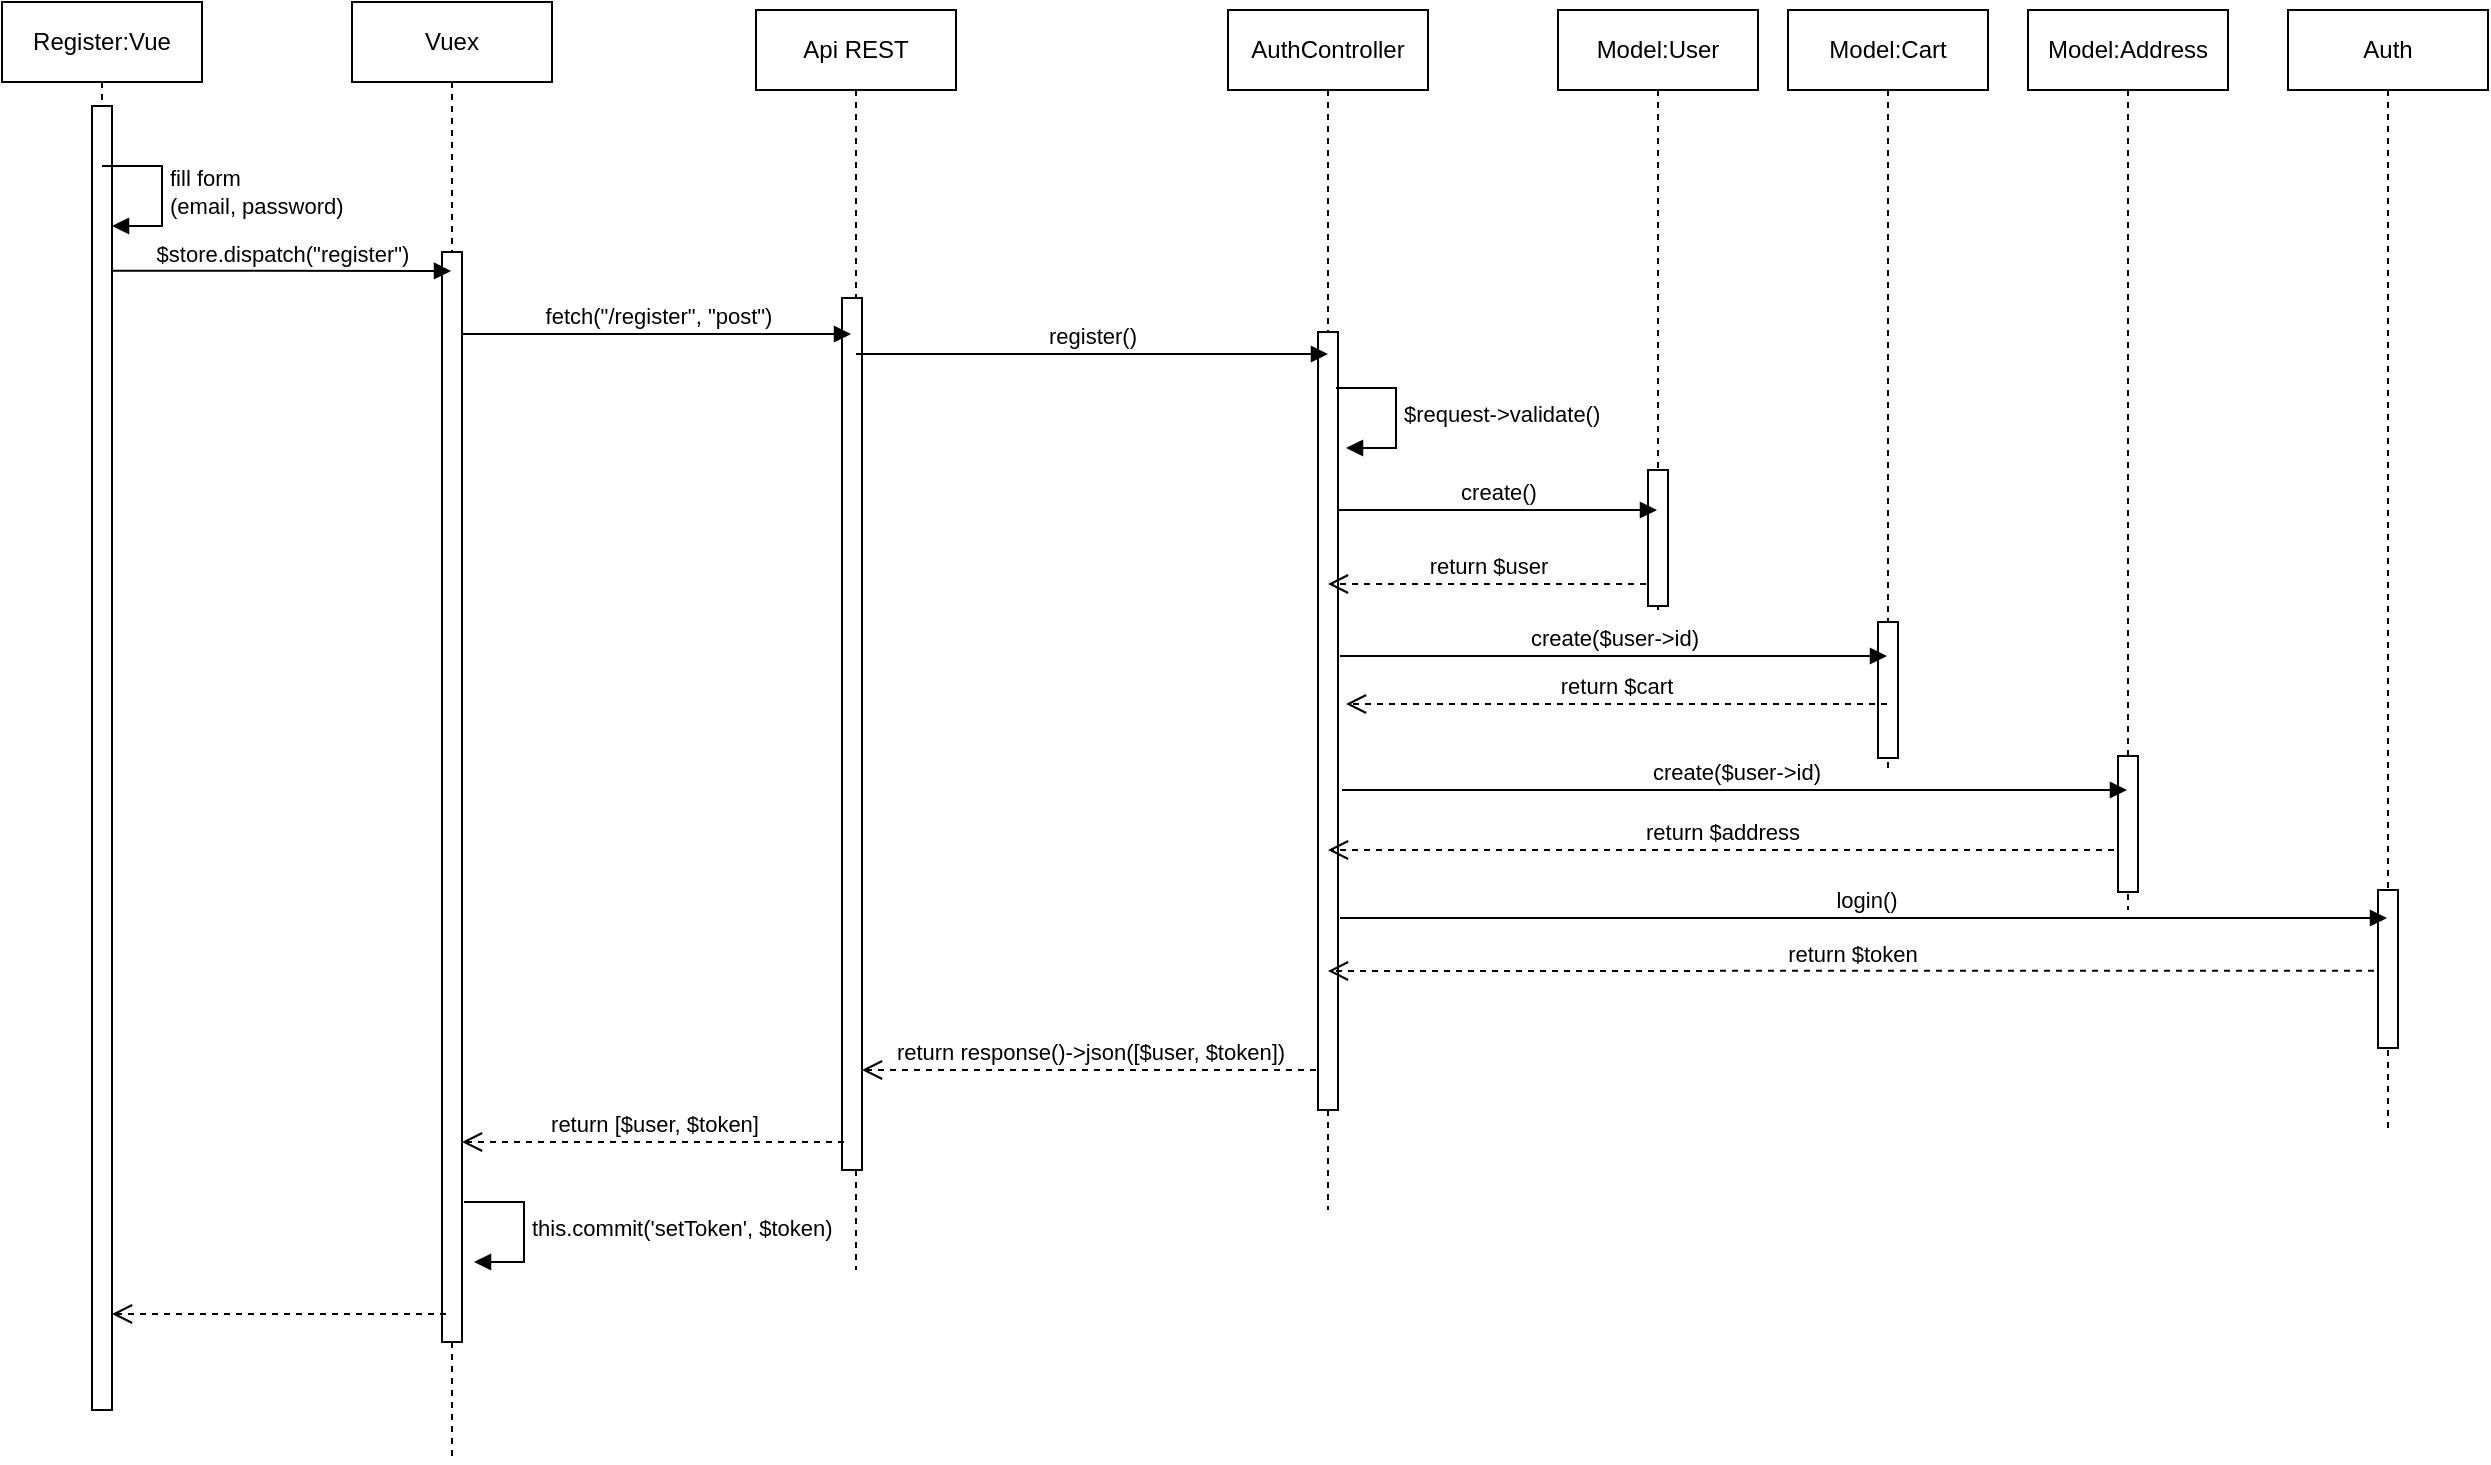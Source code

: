 <mxfile version="20.8.20" type="github">
  <diagram name="Page-1" id="2YBvvXClWsGukQMizWep">
    <mxGraphModel dx="1526" dy="871" grid="1" gridSize="10" guides="1" tooltips="1" connect="1" arrows="1" fold="1" page="1" pageScale="1" pageWidth="850" pageHeight="1100" math="0" shadow="0">
      <root>
        <mxCell id="0" />
        <mxCell id="1" parent="0" />
        <mxCell id="aM9ryv3xv72pqoxQDRHE-1" value="Register:Vue" style="shape=umlLifeline;perimeter=lifelinePerimeter;whiteSpace=wrap;html=1;container=0;dropTarget=0;collapsible=0;recursiveResize=0;outlineConnect=0;portConstraint=eastwest;newEdgeStyle={&quot;edgeStyle&quot;:&quot;elbowEdgeStyle&quot;,&quot;elbow&quot;:&quot;vertical&quot;,&quot;curved&quot;:0,&quot;rounded&quot;:0};" parent="1" vertex="1">
          <mxGeometry x="47" y="146" width="100" height="674" as="geometry" />
        </mxCell>
        <mxCell id="aM9ryv3xv72pqoxQDRHE-5" value="Vuex" style="shape=umlLifeline;perimeter=lifelinePerimeter;whiteSpace=wrap;html=1;container=0;dropTarget=0;collapsible=0;recursiveResize=0;outlineConnect=0;portConstraint=eastwest;newEdgeStyle={&quot;edgeStyle&quot;:&quot;elbowEdgeStyle&quot;,&quot;elbow&quot;:&quot;vertical&quot;,&quot;curved&quot;:0,&quot;rounded&quot;:0};" parent="1" vertex="1">
          <mxGeometry x="222" y="146" width="100" height="730" as="geometry" />
        </mxCell>
        <mxCell id="LDycZf8e1BkoxPAIRzwF-12" value="" style="html=1;points=[];perimeter=orthogonalPerimeter;outlineConnect=0;targetShapes=umlLifeline;portConstraint=eastwest;newEdgeStyle={&quot;edgeStyle&quot;:&quot;elbowEdgeStyle&quot;,&quot;elbow&quot;:&quot;vertical&quot;,&quot;curved&quot;:0,&quot;rounded&quot;:0};" vertex="1" parent="aM9ryv3xv72pqoxQDRHE-5">
          <mxGeometry x="45" y="125" width="10" height="545" as="geometry" />
        </mxCell>
        <mxCell id="LDycZf8e1BkoxPAIRzwF-4" value="" style="html=1;points=[];perimeter=orthogonalPerimeter;outlineConnect=0;targetShapes=umlLifeline;portConstraint=eastwest;newEdgeStyle={&quot;edgeStyle&quot;:&quot;elbowEdgeStyle&quot;,&quot;elbow&quot;:&quot;vertical&quot;,&quot;curved&quot;:0,&quot;rounded&quot;:0};" vertex="1" parent="1">
          <mxGeometry x="92" y="198" width="10" height="652" as="geometry" />
        </mxCell>
        <mxCell id="LDycZf8e1BkoxPAIRzwF-5" value="&lt;div&gt;fill form &lt;br&gt;&lt;/div&gt;&lt;div&gt;(email, password)&lt;/div&gt;" style="html=1;align=left;spacingLeft=2;endArrow=block;rounded=0;edgeStyle=orthogonalEdgeStyle;curved=0;rounded=0;" edge="1" target="LDycZf8e1BkoxPAIRzwF-4" parent="1">
          <mxGeometry relative="1" as="geometry">
            <mxPoint x="97" y="228" as="sourcePoint" />
            <Array as="points">
              <mxPoint x="127" y="258" />
            </Array>
          </mxGeometry>
        </mxCell>
        <mxCell id="LDycZf8e1BkoxPAIRzwF-11" value="$store.dispatch(&quot;register&quot;)" style="html=1;verticalAlign=bottom;endArrow=block;edgeStyle=elbowEdgeStyle;elbow=vertical;curved=0;rounded=0;" edge="1" parent="1" target="aM9ryv3xv72pqoxQDRHE-5">
          <mxGeometry width="80" relative="1" as="geometry">
            <mxPoint x="102" y="280.33" as="sourcePoint" />
            <mxPoint x="182" y="280.33" as="targetPoint" />
          </mxGeometry>
        </mxCell>
        <mxCell id="LDycZf8e1BkoxPAIRzwF-13" value="Api REST" style="shape=umlLifeline;perimeter=lifelinePerimeter;whiteSpace=wrap;html=1;container=0;dropTarget=0;collapsible=0;recursiveResize=0;outlineConnect=0;portConstraint=eastwest;newEdgeStyle={&quot;edgeStyle&quot;:&quot;elbowEdgeStyle&quot;,&quot;elbow&quot;:&quot;vertical&quot;,&quot;curved&quot;:0,&quot;rounded&quot;:0};" vertex="1" parent="1">
          <mxGeometry x="424" y="150" width="100" height="630" as="geometry" />
        </mxCell>
        <mxCell id="LDycZf8e1BkoxPAIRzwF-14" value="" style="html=1;points=[];perimeter=orthogonalPerimeter;outlineConnect=0;targetShapes=umlLifeline;portConstraint=eastwest;newEdgeStyle={&quot;edgeStyle&quot;:&quot;elbowEdgeStyle&quot;,&quot;elbow&quot;:&quot;vertical&quot;,&quot;curved&quot;:0,&quot;rounded&quot;:0};" vertex="1" parent="LDycZf8e1BkoxPAIRzwF-13">
          <mxGeometry x="43" y="144" width="10" height="436" as="geometry" />
        </mxCell>
        <mxCell id="LDycZf8e1BkoxPAIRzwF-15" value="fetch(&quot;/register&quot;, &quot;post&quot;)" style="html=1;verticalAlign=bottom;endArrow=block;edgeStyle=elbowEdgeStyle;elbow=vertical;curved=0;rounded=0;" edge="1" parent="1" source="LDycZf8e1BkoxPAIRzwF-12">
          <mxGeometry x="0.002" width="80" relative="1" as="geometry">
            <mxPoint x="322" y="312" as="sourcePoint" />
            <mxPoint x="471.5" y="312.069" as="targetPoint" />
            <mxPoint as="offset" />
          </mxGeometry>
        </mxCell>
        <mxCell id="LDycZf8e1BkoxPAIRzwF-16" value="AuthController" style="shape=umlLifeline;perimeter=lifelinePerimeter;whiteSpace=wrap;html=1;container=0;dropTarget=0;collapsible=0;recursiveResize=0;outlineConnect=0;portConstraint=eastwest;newEdgeStyle={&quot;edgeStyle&quot;:&quot;elbowEdgeStyle&quot;,&quot;elbow&quot;:&quot;vertical&quot;,&quot;curved&quot;:0,&quot;rounded&quot;:0};" vertex="1" parent="1">
          <mxGeometry x="660" y="150" width="100" height="600" as="geometry" />
        </mxCell>
        <mxCell id="LDycZf8e1BkoxPAIRzwF-17" value="" style="html=1;points=[];perimeter=orthogonalPerimeter;outlineConnect=0;targetShapes=umlLifeline;portConstraint=eastwest;newEdgeStyle={&quot;edgeStyle&quot;:&quot;elbowEdgeStyle&quot;,&quot;elbow&quot;:&quot;vertical&quot;,&quot;curved&quot;:0,&quot;rounded&quot;:0};" vertex="1" parent="LDycZf8e1BkoxPAIRzwF-16">
          <mxGeometry x="45" y="161" width="10" height="389" as="geometry" />
        </mxCell>
        <mxCell id="LDycZf8e1BkoxPAIRzwF-18" value="register()" style="html=1;verticalAlign=bottom;endArrow=block;edgeStyle=elbowEdgeStyle;elbow=vertical;curved=0;rounded=0;" edge="1" parent="1" source="LDycZf8e1BkoxPAIRzwF-13">
          <mxGeometry x="0.002" width="80" relative="1" as="geometry">
            <mxPoint x="586" y="322" as="sourcePoint" />
            <mxPoint x="710" y="322" as="targetPoint" />
            <mxPoint as="offset" />
          </mxGeometry>
        </mxCell>
        <mxCell id="LDycZf8e1BkoxPAIRzwF-20" value="$request-&amp;gt;validate()" style="html=1;align=left;spacingLeft=2;endArrow=block;rounded=0;edgeStyle=orthogonalEdgeStyle;curved=0;rounded=0;" edge="1" parent="1">
          <mxGeometry relative="1" as="geometry">
            <mxPoint x="714" y="339" as="sourcePoint" />
            <Array as="points">
              <mxPoint x="744" y="369" />
            </Array>
            <mxPoint x="719" y="369.0" as="targetPoint" />
          </mxGeometry>
        </mxCell>
        <mxCell id="LDycZf8e1BkoxPAIRzwF-21" value="Model:User" style="shape=umlLifeline;perimeter=lifelinePerimeter;whiteSpace=wrap;html=1;container=0;dropTarget=0;collapsible=0;recursiveResize=0;outlineConnect=0;portConstraint=eastwest;newEdgeStyle={&quot;edgeStyle&quot;:&quot;elbowEdgeStyle&quot;,&quot;elbow&quot;:&quot;vertical&quot;,&quot;curved&quot;:0,&quot;rounded&quot;:0};" vertex="1" parent="1">
          <mxGeometry x="825" y="150" width="100" height="300" as="geometry" />
        </mxCell>
        <mxCell id="LDycZf8e1BkoxPAIRzwF-22" value="" style="html=1;points=[];perimeter=orthogonalPerimeter;outlineConnect=0;targetShapes=umlLifeline;portConstraint=eastwest;newEdgeStyle={&quot;edgeStyle&quot;:&quot;elbowEdgeStyle&quot;,&quot;elbow&quot;:&quot;vertical&quot;,&quot;curved&quot;:0,&quot;rounded&quot;:0};" vertex="1" parent="LDycZf8e1BkoxPAIRzwF-21">
          <mxGeometry x="45" y="230" width="10" height="68" as="geometry" />
        </mxCell>
        <mxCell id="LDycZf8e1BkoxPAIRzwF-23" value="create()" style="html=1;verticalAlign=bottom;endArrow=block;edgeStyle=elbowEdgeStyle;elbow=vertical;curved=0;rounded=0;" edge="1" parent="1" target="LDycZf8e1BkoxPAIRzwF-21">
          <mxGeometry x="0.002" width="80" relative="1" as="geometry">
            <mxPoint x="715" y="400" as="sourcePoint" />
            <mxPoint x="839" y="400" as="targetPoint" />
            <mxPoint as="offset" />
          </mxGeometry>
        </mxCell>
        <mxCell id="LDycZf8e1BkoxPAIRzwF-24" value="return $user" style="html=1;verticalAlign=bottom;endArrow=open;dashed=1;endSize=8;edgeStyle=elbowEdgeStyle;elbow=vertical;curved=0;rounded=0;" edge="1" parent="1" target="LDycZf8e1BkoxPAIRzwF-16">
          <mxGeometry relative="1" as="geometry">
            <mxPoint x="869" y="437" as="sourcePoint" />
            <mxPoint x="789" y="437" as="targetPoint" />
          </mxGeometry>
        </mxCell>
        <mxCell id="LDycZf8e1BkoxPAIRzwF-25" value="Model:Cart" style="shape=umlLifeline;perimeter=lifelinePerimeter;whiteSpace=wrap;html=1;container=0;dropTarget=0;collapsible=0;recursiveResize=0;outlineConnect=0;portConstraint=eastwest;newEdgeStyle={&quot;edgeStyle&quot;:&quot;elbowEdgeStyle&quot;,&quot;elbow&quot;:&quot;vertical&quot;,&quot;curved&quot;:0,&quot;rounded&quot;:0};" vertex="1" parent="1">
          <mxGeometry x="940" y="150" width="100" height="380" as="geometry" />
        </mxCell>
        <mxCell id="LDycZf8e1BkoxPAIRzwF-26" value="" style="html=1;points=[];perimeter=orthogonalPerimeter;outlineConnect=0;targetShapes=umlLifeline;portConstraint=eastwest;newEdgeStyle={&quot;edgeStyle&quot;:&quot;elbowEdgeStyle&quot;,&quot;elbow&quot;:&quot;vertical&quot;,&quot;curved&quot;:0,&quot;rounded&quot;:0};" vertex="1" parent="LDycZf8e1BkoxPAIRzwF-25">
          <mxGeometry x="45" y="306" width="10" height="68" as="geometry" />
        </mxCell>
        <mxCell id="LDycZf8e1BkoxPAIRzwF-27" value="Model:Address" style="shape=umlLifeline;perimeter=lifelinePerimeter;whiteSpace=wrap;html=1;container=0;dropTarget=0;collapsible=0;recursiveResize=0;outlineConnect=0;portConstraint=eastwest;newEdgeStyle={&quot;edgeStyle&quot;:&quot;elbowEdgeStyle&quot;,&quot;elbow&quot;:&quot;vertical&quot;,&quot;curved&quot;:0,&quot;rounded&quot;:0};" vertex="1" parent="1">
          <mxGeometry x="1060" y="150" width="100" height="450" as="geometry" />
        </mxCell>
        <mxCell id="LDycZf8e1BkoxPAIRzwF-28" value="" style="html=1;points=[];perimeter=orthogonalPerimeter;outlineConnect=0;targetShapes=umlLifeline;portConstraint=eastwest;newEdgeStyle={&quot;edgeStyle&quot;:&quot;elbowEdgeStyle&quot;,&quot;elbow&quot;:&quot;vertical&quot;,&quot;curved&quot;:0,&quot;rounded&quot;:0};" vertex="1" parent="LDycZf8e1BkoxPAIRzwF-27">
          <mxGeometry x="45" y="373" width="10" height="68" as="geometry" />
        </mxCell>
        <mxCell id="LDycZf8e1BkoxPAIRzwF-29" value="create($user-&amp;gt;id)" style="html=1;verticalAlign=bottom;endArrow=block;edgeStyle=elbowEdgeStyle;elbow=vertical;curved=0;rounded=0;" edge="1" parent="1" target="LDycZf8e1BkoxPAIRzwF-25">
          <mxGeometry x="0.002" width="80" relative="1" as="geometry">
            <mxPoint x="716" y="473" as="sourcePoint" />
            <mxPoint x="876" y="473" as="targetPoint" />
            <mxPoint as="offset" />
          </mxGeometry>
        </mxCell>
        <mxCell id="LDycZf8e1BkoxPAIRzwF-30" value="return $cart" style="html=1;verticalAlign=bottom;endArrow=open;dashed=1;endSize=8;edgeStyle=elbowEdgeStyle;elbow=vertical;curved=0;rounded=0;" edge="1" parent="1" source="LDycZf8e1BkoxPAIRzwF-25">
          <mxGeometry relative="1" as="geometry">
            <mxPoint x="878" y="497" as="sourcePoint" />
            <mxPoint x="719" y="497" as="targetPoint" />
          </mxGeometry>
        </mxCell>
        <mxCell id="LDycZf8e1BkoxPAIRzwF-31" value="create($user-&amp;gt;id)" style="html=1;verticalAlign=bottom;endArrow=block;edgeStyle=elbowEdgeStyle;elbow=vertical;curved=0;rounded=0;" edge="1" parent="1" target="LDycZf8e1BkoxPAIRzwF-27">
          <mxGeometry x="0.002" width="80" relative="1" as="geometry">
            <mxPoint x="717" y="540" as="sourcePoint" />
            <mxPoint x="991" y="540" as="targetPoint" />
            <mxPoint as="offset" />
          </mxGeometry>
        </mxCell>
        <mxCell id="LDycZf8e1BkoxPAIRzwF-32" value="return $address" style="html=1;verticalAlign=bottom;endArrow=open;dashed=1;endSize=8;edgeStyle=elbowEdgeStyle;elbow=vertical;curved=0;rounded=0;" edge="1" parent="1" target="LDycZf8e1BkoxPAIRzwF-16">
          <mxGeometry relative="1" as="geometry">
            <mxPoint x="1103" y="570" as="sourcePoint" />
            <mxPoint x="832" y="570" as="targetPoint" />
          </mxGeometry>
        </mxCell>
        <mxCell id="LDycZf8e1BkoxPAIRzwF-33" value="Auth" style="shape=umlLifeline;perimeter=lifelinePerimeter;whiteSpace=wrap;html=1;container=0;dropTarget=0;collapsible=0;recursiveResize=0;outlineConnect=0;portConstraint=eastwest;newEdgeStyle={&quot;edgeStyle&quot;:&quot;elbowEdgeStyle&quot;,&quot;elbow&quot;:&quot;vertical&quot;,&quot;curved&quot;:0,&quot;rounded&quot;:0};" vertex="1" parent="1">
          <mxGeometry x="1190" y="150" width="100" height="560" as="geometry" />
        </mxCell>
        <mxCell id="LDycZf8e1BkoxPAIRzwF-34" value="" style="html=1;points=[];perimeter=orthogonalPerimeter;outlineConnect=0;targetShapes=umlLifeline;portConstraint=eastwest;newEdgeStyle={&quot;edgeStyle&quot;:&quot;elbowEdgeStyle&quot;,&quot;elbow&quot;:&quot;vertical&quot;,&quot;curved&quot;:0,&quot;rounded&quot;:0};" vertex="1" parent="LDycZf8e1BkoxPAIRzwF-33">
          <mxGeometry x="45" y="440" width="10" height="79" as="geometry" />
        </mxCell>
        <mxCell id="LDycZf8e1BkoxPAIRzwF-35" value="login()" style="html=1;verticalAlign=bottom;endArrow=block;edgeStyle=elbowEdgeStyle;elbow=vertical;curved=0;rounded=0;" edge="1" parent="1" target="LDycZf8e1BkoxPAIRzwF-33">
          <mxGeometry x="0.002" width="80" relative="1" as="geometry">
            <mxPoint x="716" y="604" as="sourcePoint" />
            <mxPoint x="876" y="604" as="targetPoint" />
            <mxPoint as="offset" />
          </mxGeometry>
        </mxCell>
        <mxCell id="LDycZf8e1BkoxPAIRzwF-36" value="return $token" style="html=1;verticalAlign=bottom;endArrow=open;dashed=1;endSize=8;edgeStyle=elbowEdgeStyle;elbow=vertical;curved=0;rounded=0;" edge="1" parent="1" target="LDycZf8e1BkoxPAIRzwF-16">
          <mxGeometry relative="1" as="geometry">
            <mxPoint x="1233" y="630.33" as="sourcePoint" />
            <mxPoint x="840" y="630.33" as="targetPoint" />
          </mxGeometry>
        </mxCell>
        <mxCell id="LDycZf8e1BkoxPAIRzwF-37" value="return response()-&amp;gt;json([$user, $token])" style="html=1;verticalAlign=bottom;endArrow=open;dashed=1;endSize=8;edgeStyle=elbowEdgeStyle;elbow=vertical;curved=0;rounded=0;" edge="1" parent="1" target="LDycZf8e1BkoxPAIRzwF-14">
          <mxGeometry relative="1" as="geometry">
            <mxPoint x="704" y="680" as="sourcePoint" />
            <mxPoint x="180" y="680.67" as="targetPoint" />
          </mxGeometry>
        </mxCell>
        <mxCell id="LDycZf8e1BkoxPAIRzwF-38" value="return [$user, $token]" style="html=1;verticalAlign=bottom;endArrow=open;dashed=1;endSize=8;edgeStyle=elbowEdgeStyle;elbow=vertical;curved=0;rounded=0;" edge="1" parent="1" target="LDycZf8e1BkoxPAIRzwF-12">
          <mxGeometry relative="1" as="geometry">
            <mxPoint x="468" y="716" as="sourcePoint" />
            <mxPoint x="242" y="716" as="targetPoint" />
          </mxGeometry>
        </mxCell>
        <mxCell id="LDycZf8e1BkoxPAIRzwF-42" value="this.commit(&#39;setToken&#39;, $token)" style="html=1;align=left;spacingLeft=2;endArrow=block;rounded=0;edgeStyle=orthogonalEdgeStyle;curved=0;rounded=0;" edge="1" parent="1">
          <mxGeometry relative="1" as="geometry">
            <mxPoint x="278" y="746" as="sourcePoint" />
            <Array as="points">
              <mxPoint x="308" y="776" />
            </Array>
            <mxPoint x="283" y="776.0" as="targetPoint" />
          </mxGeometry>
        </mxCell>
        <mxCell id="LDycZf8e1BkoxPAIRzwF-43" value="" style="html=1;verticalAlign=bottom;endArrow=open;dashed=1;endSize=8;edgeStyle=elbowEdgeStyle;elbow=vertical;curved=0;rounded=0;" edge="1" parent="1" target="LDycZf8e1BkoxPAIRzwF-4">
          <mxGeometry relative="1" as="geometry">
            <mxPoint x="269" y="802" as="sourcePoint" />
            <mxPoint x="78" y="802" as="targetPoint" />
          </mxGeometry>
        </mxCell>
      </root>
    </mxGraphModel>
  </diagram>
</mxfile>

